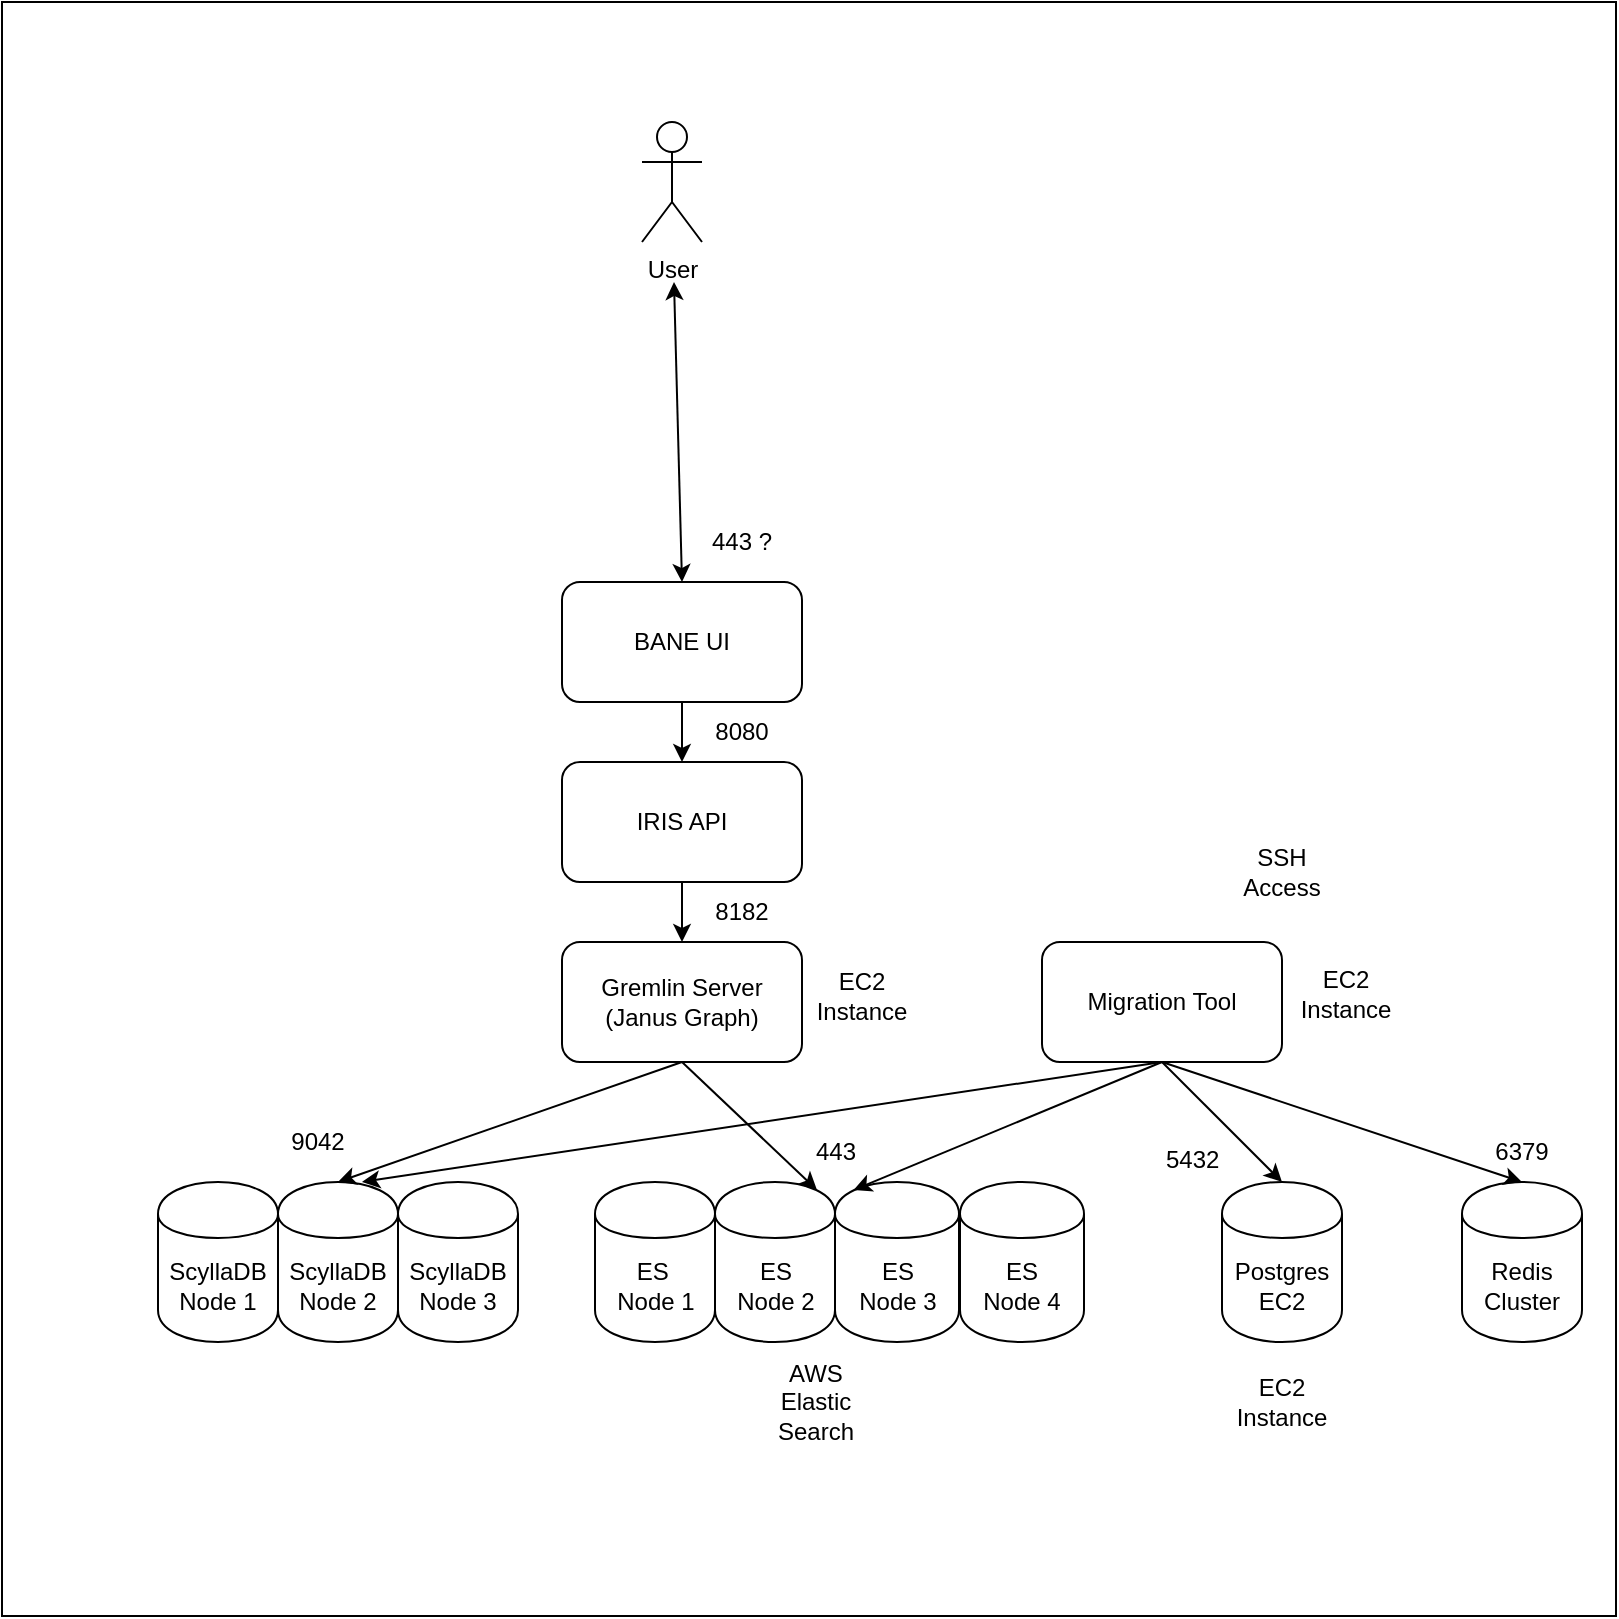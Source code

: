<mxfile version="10.6.7" type="github"><diagram id="XKvQz8NaetePtfWctIe7" name="Page-1"><mxGraphModel dx="918" dy="519" grid="1" gridSize="10" guides="1" tooltips="1" connect="1" arrows="1" fold="1" page="1" pageScale="1" pageWidth="850" pageHeight="1100" math="0" shadow="0"><root><mxCell id="0"/><mxCell id="1" parent="0"/><mxCell id="I_HHgRufPqaD4zNmY7Ps-18" value="" style="whiteSpace=wrap;html=1;aspect=fixed;" parent="1" vertex="1"><mxGeometry x="40" y="70" width="807" height="807" as="geometry"/></mxCell><mxCell id="I_HHgRufPqaD4zNmY7Ps-19" value="ScyllaDB&lt;br&gt;Node 1&lt;br&gt;" style="shape=cylinder;whiteSpace=wrap;html=1;boundedLbl=1;backgroundOutline=1;" parent="1" vertex="1"><mxGeometry x="118" y="660" width="60" height="80" as="geometry"/></mxCell><mxCell id="I_HHgRufPqaD4zNmY7Ps-20" value="&lt;span&gt;ScyllaDB&lt;/span&gt;&lt;br&gt;&lt;span&gt;Node 2&lt;/span&gt;" style="shape=cylinder;whiteSpace=wrap;html=1;boundedLbl=1;backgroundOutline=1;" parent="1" vertex="1"><mxGeometry x="178" y="660" width="60" height="80" as="geometry"/></mxCell><mxCell id="I_HHgRufPqaD4zNmY7Ps-21" value="&lt;span&gt;ScyllaDB&lt;/span&gt;&lt;br&gt;&lt;span&gt;Node 3&lt;/span&gt;" style="shape=cylinder;whiteSpace=wrap;html=1;boundedLbl=1;backgroundOutline=1;" parent="1" vertex="1"><mxGeometry x="238" y="660" width="60" height="80" as="geometry"/></mxCell><mxCell id="I_HHgRufPqaD4zNmY7Ps-22" value="ES&amp;nbsp;&lt;br&gt;Node 1&lt;br&gt;" style="shape=cylinder;whiteSpace=wrap;html=1;boundedLbl=1;backgroundOutline=1;" parent="1" vertex="1"><mxGeometry x="336.5" y="660" width="60" height="80" as="geometry"/></mxCell><mxCell id="I_HHgRufPqaD4zNmY7Ps-23" value="ES&lt;br&gt;Node 2&lt;br&gt;" style="shape=cylinder;whiteSpace=wrap;html=1;boundedLbl=1;backgroundOutline=1;" parent="1" vertex="1"><mxGeometry x="396.5" y="660" width="60" height="80" as="geometry"/></mxCell><mxCell id="I_HHgRufPqaD4zNmY7Ps-24" value="ES&lt;br&gt;Node 3&lt;br&gt;" style="shape=cylinder;whiteSpace=wrap;html=1;boundedLbl=1;backgroundOutline=1;" parent="1" vertex="1"><mxGeometry x="456.5" y="660" width="62" height="80" as="geometry"/></mxCell><mxCell id="I_HHgRufPqaD4zNmY7Ps-26" value="Gremlin Server&lt;br&gt;(Janus Graph)&lt;br&gt;" style="rounded=1;whiteSpace=wrap;html=1;" parent="1" vertex="1"><mxGeometry x="320" y="540" width="120" height="60" as="geometry"/></mxCell><mxCell id="I_HHgRufPqaD4zNmY7Ps-27" value="IRIS API" style="rounded=1;whiteSpace=wrap;html=1;" parent="1" vertex="1"><mxGeometry x="320" y="450" width="120" height="60" as="geometry"/></mxCell><mxCell id="I_HHgRufPqaD4zNmY7Ps-28" value="BANE UI" style="rounded=1;whiteSpace=wrap;html=1;" parent="1" vertex="1"><mxGeometry x="320" y="360" width="120" height="60" as="geometry"/></mxCell><mxCell id="I_HHgRufPqaD4zNmY7Ps-29" value="Migration Tool" style="rounded=1;whiteSpace=wrap;html=1;" parent="1" vertex="1"><mxGeometry x="560" y="540" width="120" height="60" as="geometry"/></mxCell><mxCell id="I_HHgRufPqaD4zNmY7Ps-34" value="User" style="shape=umlActor;verticalLabelPosition=bottom;labelBackgroundColor=#ffffff;verticalAlign=top;html=1;outlineConnect=0;" parent="1" vertex="1"><mxGeometry x="360" y="130" width="30" height="60" as="geometry"/></mxCell><mxCell id="I_HHgRufPqaD4zNmY7Ps-44" value="" style="endArrow=classic;startArrow=classic;html=1;exitX=0.5;exitY=0;exitDx=0;exitDy=0;" parent="1" source="I_HHgRufPqaD4zNmY7Ps-28" edge="1"><mxGeometry width="50" height="50" relative="1" as="geometry"><mxPoint x="360" y="290" as="sourcePoint"/><mxPoint x="376" y="210" as="targetPoint"/></mxGeometry></mxCell><mxCell id="I_HHgRufPqaD4zNmY7Ps-45" value="" style="endArrow=classic;html=1;entryX=0.5;entryY=0;entryDx=0;entryDy=0;exitX=0.5;exitY=1;exitDx=0;exitDy=0;" parent="1" source="I_HHgRufPqaD4zNmY7Ps-28" target="I_HHgRufPqaD4zNmY7Ps-27" edge="1"><mxGeometry width="50" height="50" relative="1" as="geometry"><mxPoint x="360" y="470" as="sourcePoint"/><mxPoint x="410" y="420" as="targetPoint"/></mxGeometry></mxCell><mxCell id="I_HHgRufPqaD4zNmY7Ps-46" value="" style="endArrow=classic;html=1;exitX=0.5;exitY=1;exitDx=0;exitDy=0;entryX=0.5;entryY=0;entryDx=0;entryDy=0;" parent="1" source="I_HHgRufPqaD4zNmY7Ps-27" target="I_HHgRufPqaD4zNmY7Ps-26" edge="1"><mxGeometry width="50" height="50" relative="1" as="geometry"><mxPoint x="380" y="519.289" as="sourcePoint"/><mxPoint x="380" y="469.289" as="targetPoint"/></mxGeometry></mxCell><mxCell id="I_HHgRufPqaD4zNmY7Ps-49" value="" style="endArrow=classic;html=1;entryX=0.5;entryY=0;entryDx=0;entryDy=0;exitX=0.5;exitY=1;exitDx=0;exitDy=0;" parent="1" source="I_HHgRufPqaD4zNmY7Ps-26" target="I_HHgRufPqaD4zNmY7Ps-20" edge="1"><mxGeometry width="50" height="50" relative="1" as="geometry"><mxPoint x="280" y="670" as="sourcePoint"/><mxPoint x="330" y="620" as="targetPoint"/></mxGeometry></mxCell><mxCell id="I_HHgRufPqaD4zNmY7Ps-50" value="" style="endArrow=classic;html=1;entryX=0.85;entryY=0.05;entryDx=0;entryDy=0;entryPerimeter=0;" parent="1" target="I_HHgRufPqaD4zNmY7Ps-23" edge="1"><mxGeometry width="50" height="50" relative="1" as="geometry"><mxPoint x="380" y="600" as="sourcePoint"/><mxPoint x="530" y="600" as="targetPoint"/></mxGeometry></mxCell><mxCell id="I_HHgRufPqaD4zNmY7Ps-51" value="" style="endArrow=classic;html=1;exitX=0.5;exitY=1;exitDx=0;exitDy=0;" parent="1" source="I_HHgRufPqaD4zNmY7Ps-29" edge="1"><mxGeometry width="50" height="50" relative="1" as="geometry"><mxPoint x="590" y="650" as="sourcePoint"/><mxPoint x="220" y="660" as="targetPoint"/></mxGeometry></mxCell><mxCell id="I_HHgRufPqaD4zNmY7Ps-52" value="" style="endArrow=classic;html=1;exitX=0.5;exitY=1;exitDx=0;exitDy=0;entryX=0.15;entryY=0.05;entryDx=0;entryDy=0;entryPerimeter=0;" parent="1" source="I_HHgRufPqaD4zNmY7Ps-29" target="I_HHgRufPqaD4zNmY7Ps-24" edge="1"><mxGeometry width="50" height="50" relative="1" as="geometry"><mxPoint x="610" y="650" as="sourcePoint"/><mxPoint x="540" y="660" as="targetPoint"/></mxGeometry></mxCell><mxCell id="I_HHgRufPqaD4zNmY7Ps-55" value="Postgres&lt;br&gt;EC2&lt;br&gt;" style="shape=cylinder;whiteSpace=wrap;html=1;boundedLbl=1;backgroundOutline=1;" parent="1" vertex="1"><mxGeometry x="650" y="660" width="60" height="80" as="geometry"/></mxCell><mxCell id="I_HHgRufPqaD4zNmY7Ps-56" value="" style="endArrow=classic;html=1;entryX=0.5;entryY=0;entryDx=0;entryDy=0;" parent="1" target="I_HHgRufPqaD4zNmY7Ps-55" edge="1"><mxGeometry width="50" height="50" relative="1" as="geometry"><mxPoint x="620" y="600" as="sourcePoint"/><mxPoint x="670" y="600" as="targetPoint"/></mxGeometry></mxCell><mxCell id="I_HHgRufPqaD4zNmY7Ps-58" value="EC2 Instance" style="text;html=1;strokeColor=none;fillColor=none;align=center;verticalAlign=middle;whiteSpace=wrap;rounded=0;" parent="1" vertex="1"><mxGeometry x="660" y="760" width="40" height="20" as="geometry"/></mxCell><mxCell id="I_HHgRufPqaD4zNmY7Ps-59" value="AWS Elastic Search" style="text;html=1;strokeColor=none;fillColor=none;align=center;verticalAlign=middle;whiteSpace=wrap;rounded=0;" parent="1" vertex="1"><mxGeometry x="426.5" y="760" width="40" height="20" as="geometry"/></mxCell><mxCell id="I_HHgRufPqaD4zNmY7Ps-62" value="ES&lt;br&gt;Node 4&lt;br&gt;" style="shape=cylinder;whiteSpace=wrap;html=1;boundedLbl=1;backgroundOutline=1;" parent="1" vertex="1"><mxGeometry x="519" y="660" width="62" height="80" as="geometry"/></mxCell><mxCell id="I_HHgRufPqaD4zNmY7Ps-64" value="&lt;span&gt;9042&lt;/span&gt;" style="text;html=1;strokeColor=none;fillColor=none;align=center;verticalAlign=middle;whiteSpace=wrap;rounded=0;" parent="1" vertex="1"><mxGeometry x="178" y="630" width="40" height="20" as="geometry"/></mxCell><mxCell id="I_HHgRufPqaD4zNmY7Ps-66" value="&lt;span&gt;443&lt;/span&gt;" style="text;html=1;strokeColor=none;fillColor=none;align=center;verticalAlign=middle;whiteSpace=wrap;rounded=0;" parent="1" vertex="1"><mxGeometry x="436.5" y="635" width="40" height="20" as="geometry"/></mxCell><mxCell id="I_HHgRufPqaD4zNmY7Ps-68" value="5432" style="text;html=1;" parent="1" vertex="1"><mxGeometry x="620" y="635" width="50" height="30" as="geometry"/></mxCell><mxCell id="I_HHgRufPqaD4zNmY7Ps-69" value="Redis&lt;br&gt;Cluster&lt;br&gt;" style="shape=cylinder;whiteSpace=wrap;html=1;boundedLbl=1;backgroundOutline=1;" parent="1" vertex="1"><mxGeometry x="770" y="660" width="60" height="80" as="geometry"/></mxCell><mxCell id="I_HHgRufPqaD4zNmY7Ps-70" value="" style="endArrow=classic;html=1;entryX=0.5;entryY=0;entryDx=0;entryDy=0;" parent="1" target="I_HHgRufPqaD4zNmY7Ps-69" edge="1"><mxGeometry width="50" height="50" relative="1" as="geometry"><mxPoint x="620" y="600" as="sourcePoint"/><mxPoint x="750" y="600" as="targetPoint"/></mxGeometry></mxCell><mxCell id="I_HHgRufPqaD4zNmY7Ps-71" value="&lt;span&gt;6379&lt;/span&gt;" style="text;html=1;strokeColor=none;fillColor=none;align=center;verticalAlign=middle;whiteSpace=wrap;rounded=0;" parent="1" vertex="1"><mxGeometry x="780" y="635" width="40" height="20" as="geometry"/></mxCell><mxCell id="I_HHgRufPqaD4zNmY7Ps-73" value="8182" style="text;html=1;strokeColor=none;fillColor=none;align=center;verticalAlign=middle;whiteSpace=wrap;rounded=0;" parent="1" vertex="1"><mxGeometry x="390" y="515" width="40" height="20" as="geometry"/></mxCell><mxCell id="I_HHgRufPqaD4zNmY7Ps-75" value="EC2 Instance" style="text;html=1;strokeColor=none;fillColor=none;align=center;verticalAlign=middle;whiteSpace=wrap;rounded=0;" parent="1" vertex="1"><mxGeometry x="692" y="556" width="40" height="20" as="geometry"/></mxCell><mxCell id="I_HHgRufPqaD4zNmY7Ps-76" value="EC2 Instance" style="text;html=1;strokeColor=none;fillColor=none;align=center;verticalAlign=middle;whiteSpace=wrap;rounded=0;" parent="1" vertex="1"><mxGeometry x="449.5" y="557" width="40" height="20" as="geometry"/></mxCell><mxCell id="I_HHgRufPqaD4zNmY7Ps-77" value="8080" style="text;html=1;strokeColor=none;fillColor=none;align=center;verticalAlign=middle;whiteSpace=wrap;rounded=0;" parent="1" vertex="1"><mxGeometry x="390" y="425" width="40" height="20" as="geometry"/></mxCell><mxCell id="I_HHgRufPqaD4zNmY7Ps-78" value="443 ?" style="text;html=1;strokeColor=none;fillColor=none;align=center;verticalAlign=middle;whiteSpace=wrap;rounded=0;" parent="1" vertex="1"><mxGeometry x="390" y="330" width="40" height="20" as="geometry"/></mxCell><mxCell id="HGQygwRfdLcR679vBB6N-1" value="SSH Access" style="text;html=1;strokeColor=none;fillColor=none;align=center;verticalAlign=middle;whiteSpace=wrap;rounded=0;" vertex="1" parent="1"><mxGeometry x="660" y="495" width="40" height="20" as="geometry"/></mxCell></root></mxGraphModel></diagram></mxfile>